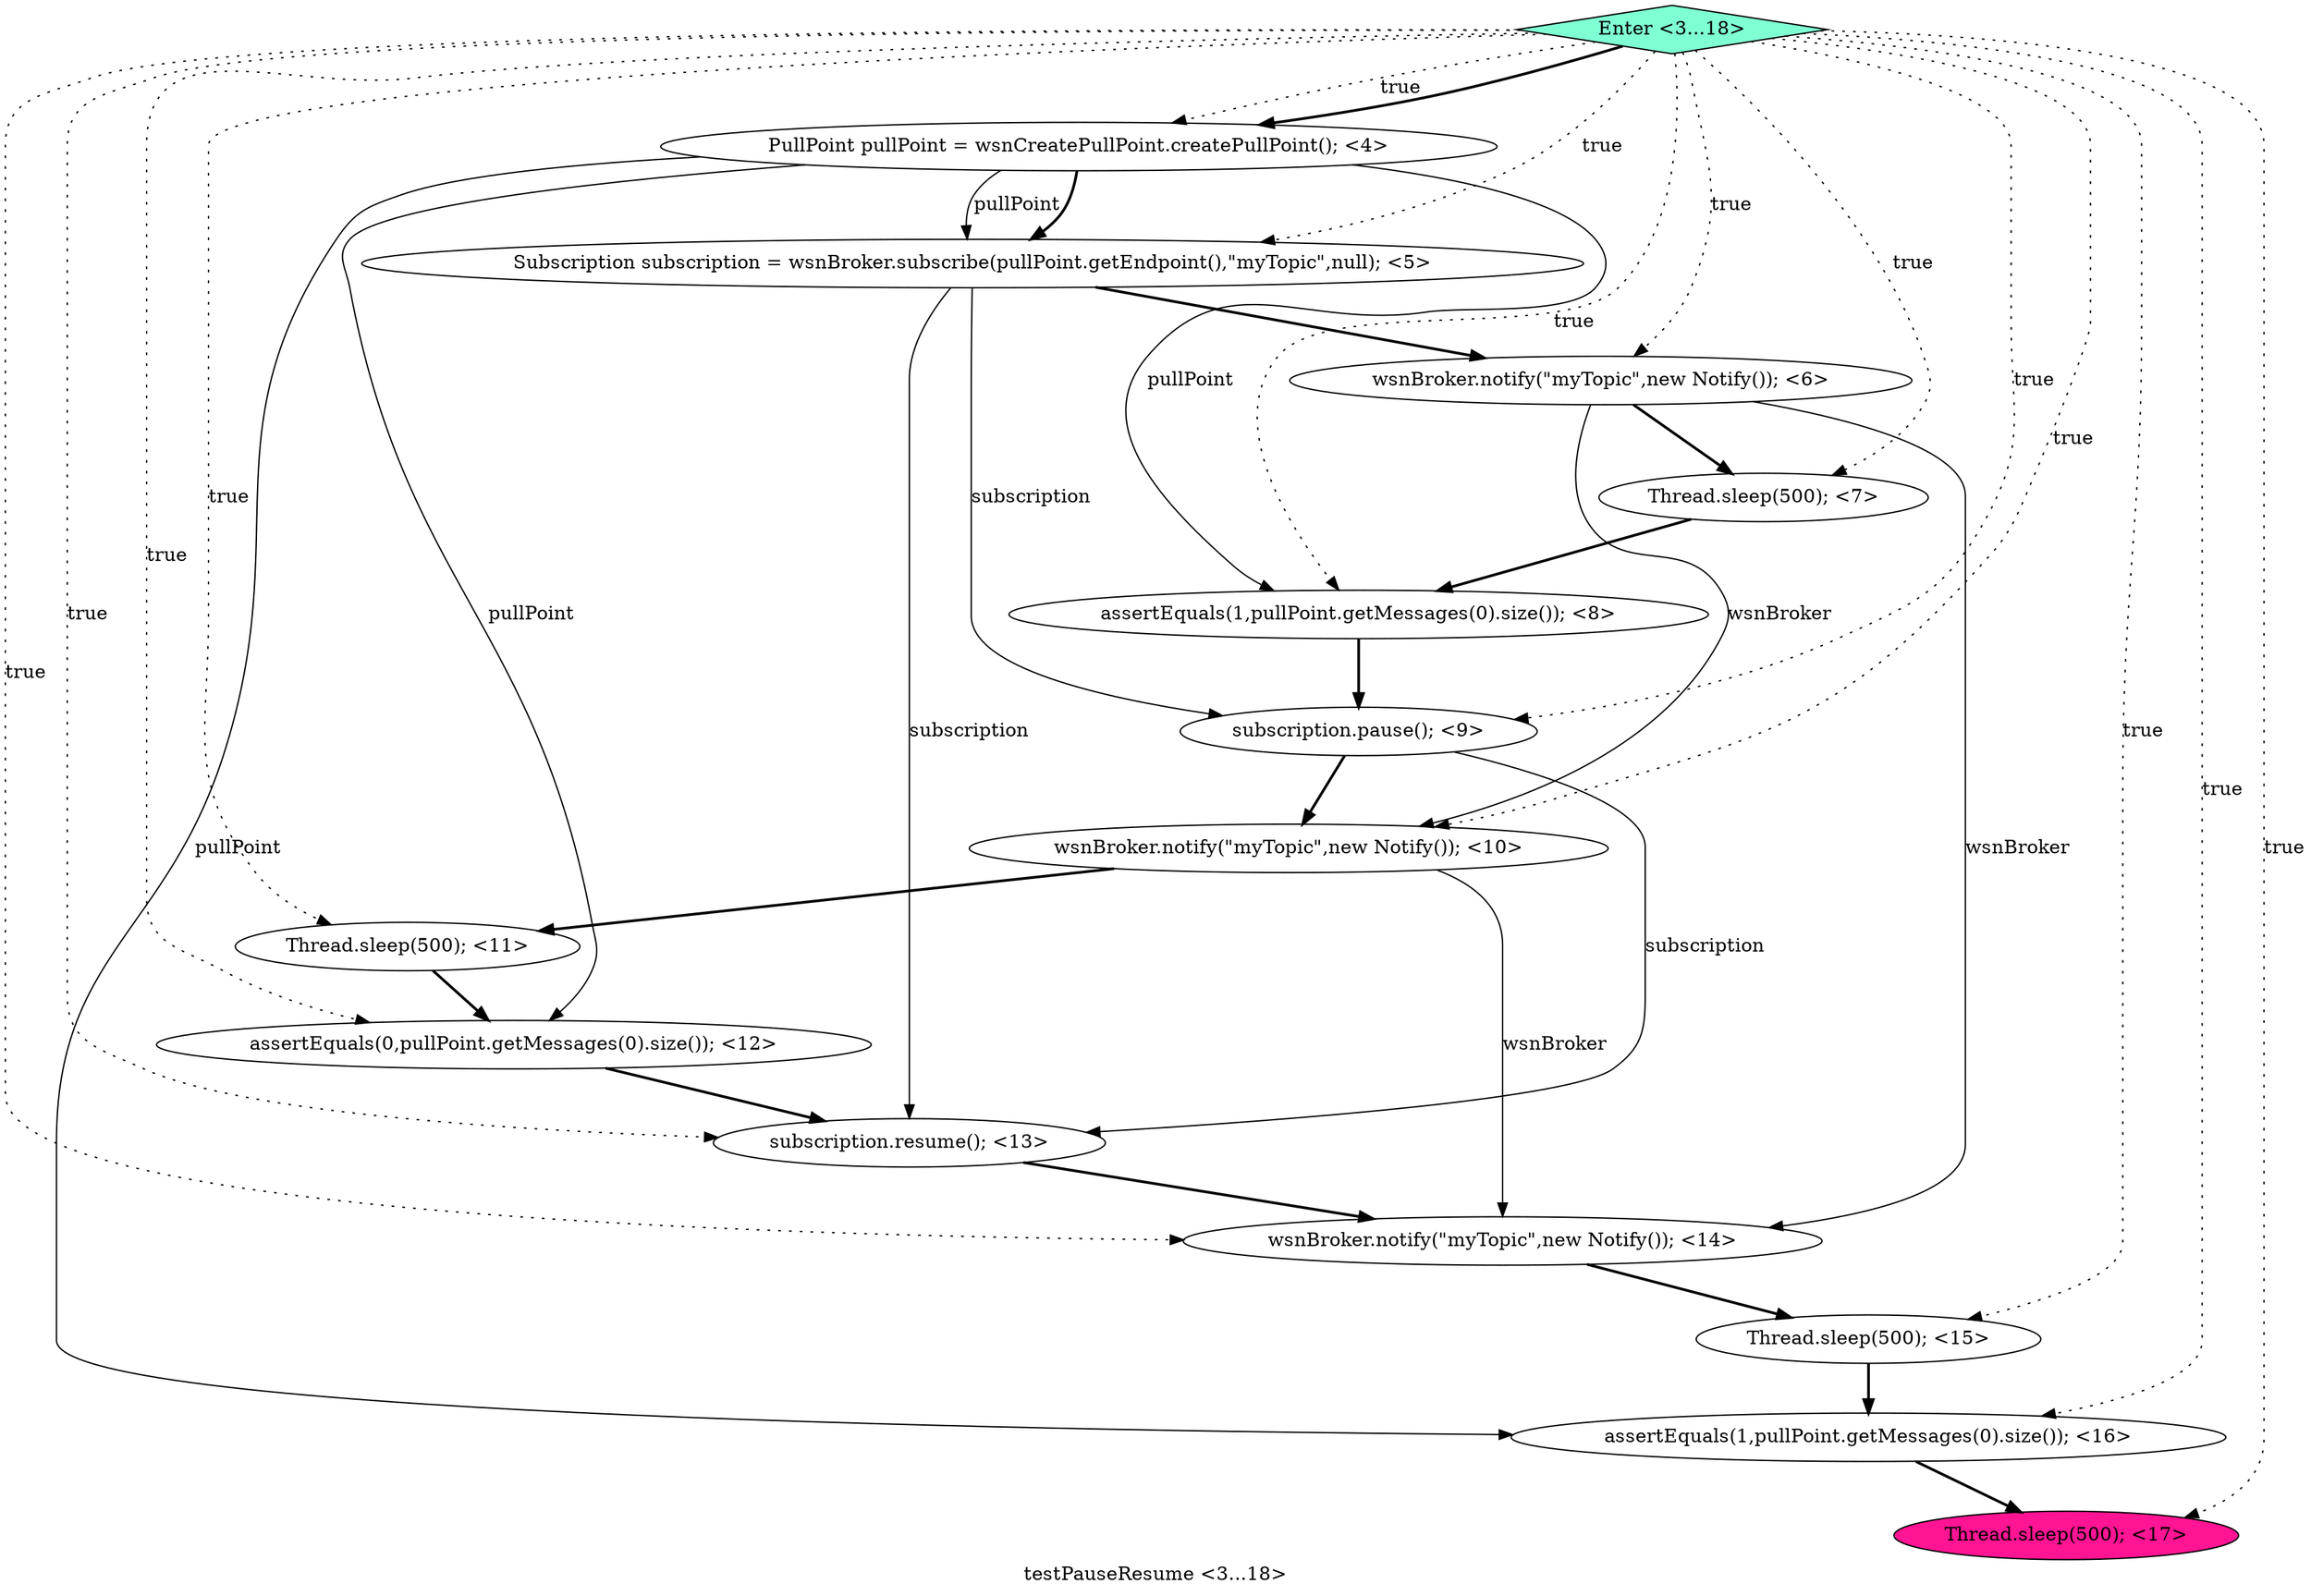 digraph PDG {
label = "testPauseResume <3...18>";
0.9 [style = filled, label = "subscription.resume(); <13>", fillcolor = white, shape = ellipse];
0.8 [style = filled, label = "assertEquals(0,pullPoint.getMessages(0).size()); <12>", fillcolor = white, shape = ellipse];
0.6 [style = filled, label = "wsnBroker.notify(\"myTopic\",new Notify()); <10>", fillcolor = white, shape = ellipse];
0.12 [style = filled, label = "assertEquals(1,pullPoint.getMessages(0).size()); <16>", fillcolor = white, shape = ellipse];
0.7 [style = filled, label = "Thread.sleep(500); <11>", fillcolor = white, shape = ellipse];
0.13 [style = filled, label = "Thread.sleep(500); <17>", fillcolor = deeppink, shape = ellipse];
0.0 [style = filled, label = "PullPoint pullPoint = wsnCreatePullPoint.createPullPoint(); <4>", fillcolor = white, shape = ellipse];
0.11 [style = filled, label = "Thread.sleep(500); <15>", fillcolor = white, shape = ellipse];
0.1 [style = filled, label = "Subscription subscription = wsnBroker.subscribe(pullPoint.getEndpoint(),\"myTopic\",null); <5>", fillcolor = white, shape = ellipse];
0.14 [style = filled, label = "Enter <3...18>", fillcolor = aquamarine, shape = diamond];
0.3 [style = filled, label = "Thread.sleep(500); <7>", fillcolor = white, shape = ellipse];
0.4 [style = filled, label = "assertEquals(1,pullPoint.getMessages(0).size()); <8>", fillcolor = white, shape = ellipse];
0.5 [style = filled, label = "subscription.pause(); <9>", fillcolor = white, shape = ellipse];
0.2 [style = filled, label = "wsnBroker.notify(\"myTopic\",new Notify()); <6>", fillcolor = white, shape = ellipse];
0.10 [style = filled, label = "wsnBroker.notify(\"myTopic\",new Notify()); <14>", fillcolor = white, shape = ellipse];
0.0 -> 0.1 [style = solid, label="pullPoint"];
0.0 -> 0.1 [style = bold, label=""];
0.0 -> 0.4 [style = solid, label="pullPoint"];
0.0 -> 0.8 [style = solid, label="pullPoint"];
0.0 -> 0.12 [style = solid, label="pullPoint"];
0.1 -> 0.2 [style = bold, label=""];
0.1 -> 0.5 [style = solid, label="subscription"];
0.1 -> 0.9 [style = solid, label="subscription"];
0.2 -> 0.3 [style = bold, label=""];
0.2 -> 0.6 [style = solid, label="wsnBroker"];
0.2 -> 0.10 [style = solid, label="wsnBroker"];
0.3 -> 0.4 [style = bold, label=""];
0.4 -> 0.5 [style = bold, label=""];
0.5 -> 0.6 [style = bold, label=""];
0.5 -> 0.9 [style = solid, label="subscription"];
0.6 -> 0.7 [style = bold, label=""];
0.6 -> 0.10 [style = solid, label="wsnBroker"];
0.7 -> 0.8 [style = bold, label=""];
0.8 -> 0.9 [style = bold, label=""];
0.9 -> 0.10 [style = bold, label=""];
0.10 -> 0.11 [style = bold, label=""];
0.11 -> 0.12 [style = bold, label=""];
0.12 -> 0.13 [style = bold, label=""];
0.14 -> 0.0 [style = dotted, label="true"];
0.14 -> 0.0 [style = bold, label=""];
0.14 -> 0.1 [style = dotted, label="true"];
0.14 -> 0.2 [style = dotted, label="true"];
0.14 -> 0.3 [style = dotted, label="true"];
0.14 -> 0.4 [style = dotted, label="true"];
0.14 -> 0.5 [style = dotted, label="true"];
0.14 -> 0.6 [style = dotted, label="true"];
0.14 -> 0.7 [style = dotted, label="true"];
0.14 -> 0.8 [style = dotted, label="true"];
0.14 -> 0.9 [style = dotted, label="true"];
0.14 -> 0.10 [style = dotted, label="true"];
0.14 -> 0.11 [style = dotted, label="true"];
0.14 -> 0.12 [style = dotted, label="true"];
0.14 -> 0.13 [style = dotted, label="true"];
}

